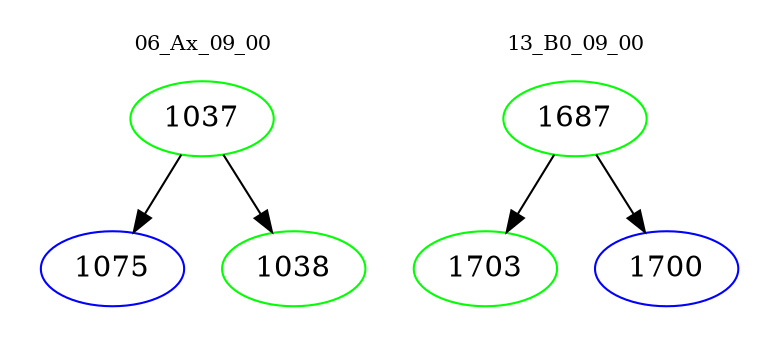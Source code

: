 digraph{
subgraph cluster_0 {
color = white
label = "06_Ax_09_00";
fontsize=10;
T0_1037 [label="1037", color="green"]
T0_1037 -> T0_1075 [color="black"]
T0_1075 [label="1075", color="blue"]
T0_1037 -> T0_1038 [color="black"]
T0_1038 [label="1038", color="green"]
}
subgraph cluster_1 {
color = white
label = "13_B0_09_00";
fontsize=10;
T1_1687 [label="1687", color="green"]
T1_1687 -> T1_1703 [color="black"]
T1_1703 [label="1703", color="green"]
T1_1687 -> T1_1700 [color="black"]
T1_1700 [label="1700", color="blue"]
}
}

